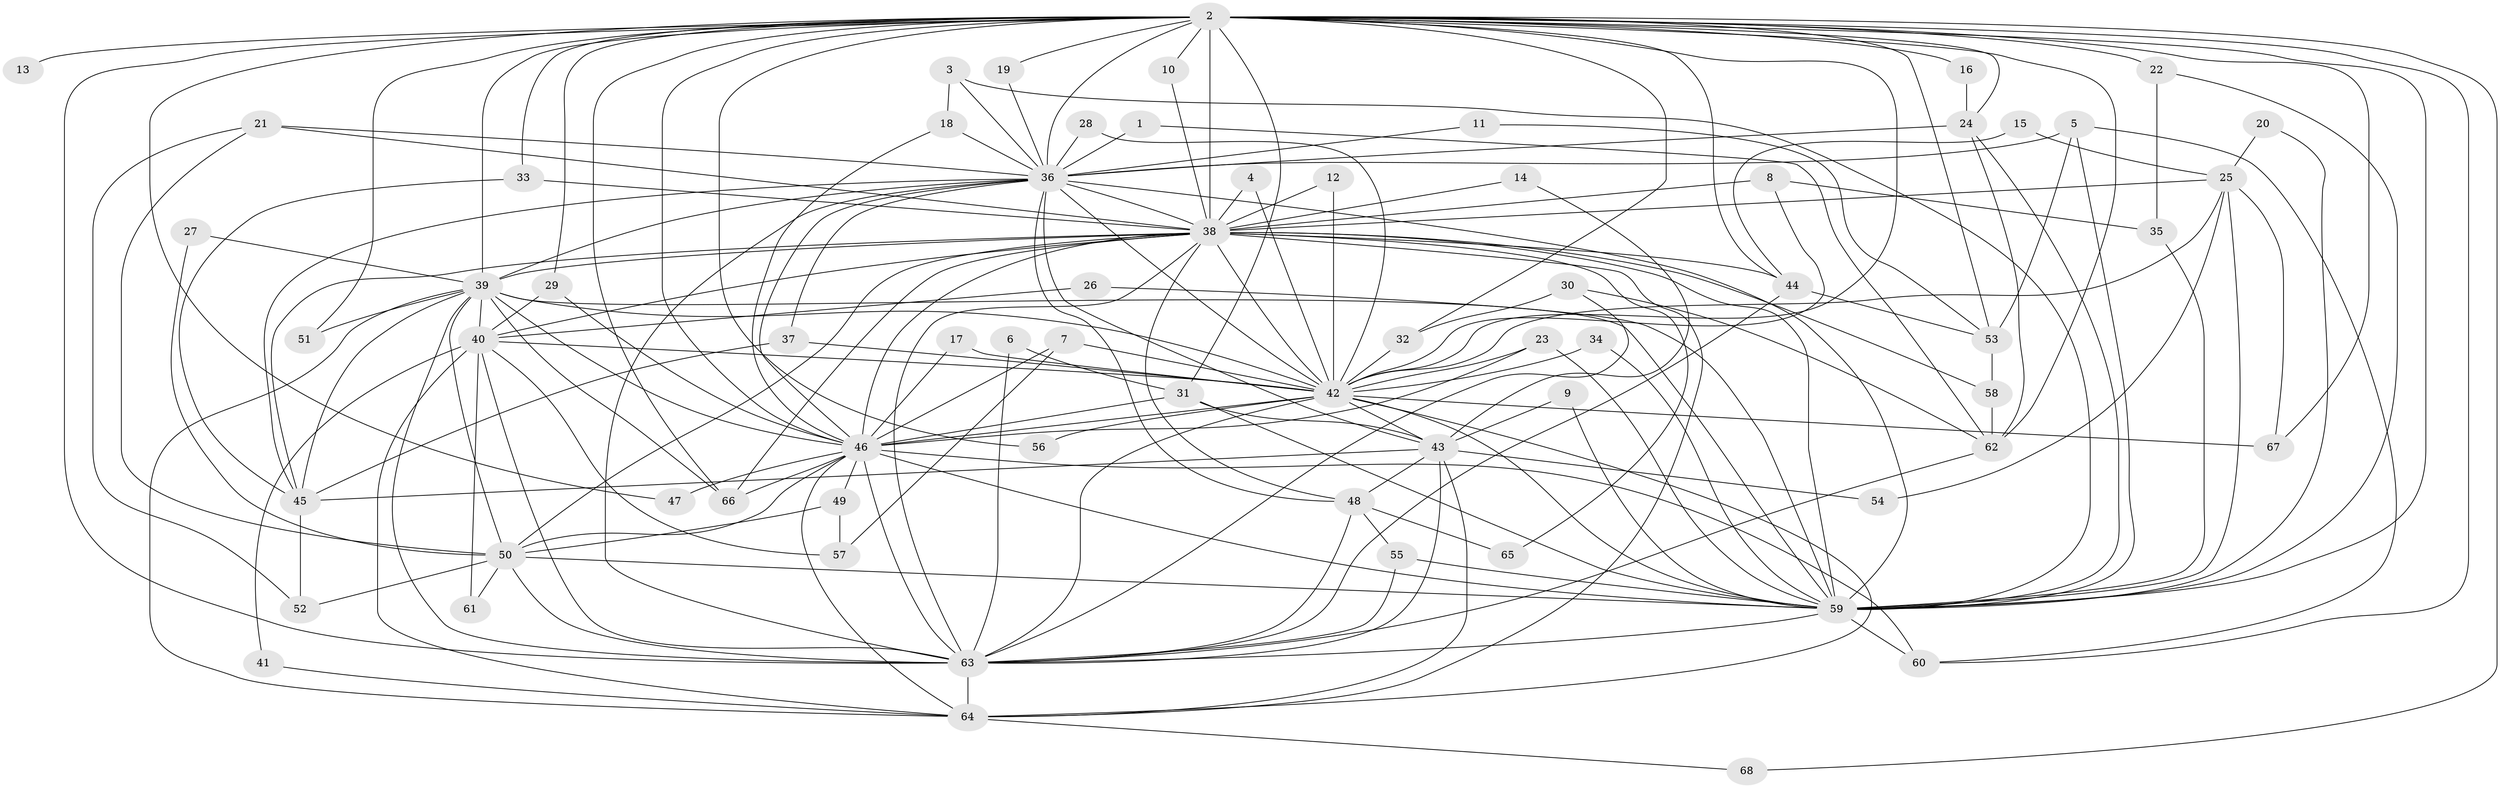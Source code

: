 // original degree distribution, {16: 0.007407407407407408, 28: 0.022222222222222223, 27: 0.007407407407407408, 20: 0.007407407407407408, 24: 0.007407407407407408, 22: 0.014814814814814815, 17: 0.007407407407407408, 4: 0.08148148148148149, 5: 0.05185185185185185, 8: 0.007407407407407408, 3: 0.2222222222222222, 6: 0.022222222222222223, 2: 0.5185185185185185, 7: 0.014814814814814815, 9: 0.007407407407407408}
// Generated by graph-tools (version 1.1) at 2025/25/03/09/25 03:25:38]
// undirected, 68 vertices, 186 edges
graph export_dot {
graph [start="1"]
  node [color=gray90,style=filled];
  1;
  2;
  3;
  4;
  5;
  6;
  7;
  8;
  9;
  10;
  11;
  12;
  13;
  14;
  15;
  16;
  17;
  18;
  19;
  20;
  21;
  22;
  23;
  24;
  25;
  26;
  27;
  28;
  29;
  30;
  31;
  32;
  33;
  34;
  35;
  36;
  37;
  38;
  39;
  40;
  41;
  42;
  43;
  44;
  45;
  46;
  47;
  48;
  49;
  50;
  51;
  52;
  53;
  54;
  55;
  56;
  57;
  58;
  59;
  60;
  61;
  62;
  63;
  64;
  65;
  66;
  67;
  68;
  1 -- 36 [weight=1.0];
  1 -- 62 [weight=1.0];
  2 -- 10 [weight=1.0];
  2 -- 13 [weight=2.0];
  2 -- 16 [weight=1.0];
  2 -- 19 [weight=1.0];
  2 -- 22 [weight=2.0];
  2 -- 24 [weight=1.0];
  2 -- 29 [weight=1.0];
  2 -- 31 [weight=1.0];
  2 -- 32 [weight=1.0];
  2 -- 33 [weight=1.0];
  2 -- 36 [weight=2.0];
  2 -- 38 [weight=6.0];
  2 -- 39 [weight=2.0];
  2 -- 42 [weight=3.0];
  2 -- 44 [weight=1.0];
  2 -- 46 [weight=2.0];
  2 -- 47 [weight=1.0];
  2 -- 51 [weight=1.0];
  2 -- 53 [weight=1.0];
  2 -- 56 [weight=1.0];
  2 -- 59 [weight=3.0];
  2 -- 60 [weight=1.0];
  2 -- 62 [weight=2.0];
  2 -- 63 [weight=2.0];
  2 -- 66 [weight=2.0];
  2 -- 67 [weight=1.0];
  2 -- 68 [weight=1.0];
  3 -- 18 [weight=1.0];
  3 -- 36 [weight=1.0];
  3 -- 59 [weight=1.0];
  4 -- 38 [weight=1.0];
  4 -- 42 [weight=1.0];
  5 -- 36 [weight=1.0];
  5 -- 53 [weight=1.0];
  5 -- 59 [weight=1.0];
  5 -- 60 [weight=1.0];
  6 -- 31 [weight=1.0];
  6 -- 63 [weight=1.0];
  7 -- 42 [weight=1.0];
  7 -- 46 [weight=1.0];
  7 -- 57 [weight=1.0];
  8 -- 35 [weight=1.0];
  8 -- 38 [weight=1.0];
  8 -- 42 [weight=1.0];
  9 -- 43 [weight=1.0];
  9 -- 59 [weight=1.0];
  10 -- 38 [weight=1.0];
  11 -- 36 [weight=1.0];
  11 -- 53 [weight=1.0];
  12 -- 38 [weight=1.0];
  12 -- 42 [weight=1.0];
  14 -- 38 [weight=1.0];
  14 -- 43 [weight=1.0];
  15 -- 25 [weight=1.0];
  15 -- 44 [weight=1.0];
  16 -- 24 [weight=1.0];
  17 -- 42 [weight=1.0];
  17 -- 46 [weight=1.0];
  18 -- 36 [weight=1.0];
  18 -- 46 [weight=1.0];
  19 -- 36 [weight=1.0];
  20 -- 25 [weight=1.0];
  20 -- 59 [weight=1.0];
  21 -- 36 [weight=1.0];
  21 -- 38 [weight=1.0];
  21 -- 50 [weight=1.0];
  21 -- 52 [weight=1.0];
  22 -- 35 [weight=1.0];
  22 -- 59 [weight=1.0];
  23 -- 42 [weight=1.0];
  23 -- 46 [weight=1.0];
  23 -- 59 [weight=1.0];
  24 -- 36 [weight=1.0];
  24 -- 59 [weight=1.0];
  24 -- 62 [weight=1.0];
  25 -- 38 [weight=1.0];
  25 -- 42 [weight=1.0];
  25 -- 54 [weight=1.0];
  25 -- 59 [weight=1.0];
  25 -- 67 [weight=1.0];
  26 -- 40 [weight=1.0];
  26 -- 59 [weight=1.0];
  27 -- 39 [weight=1.0];
  27 -- 50 [weight=1.0];
  28 -- 36 [weight=1.0];
  28 -- 42 [weight=1.0];
  29 -- 40 [weight=1.0];
  29 -- 46 [weight=1.0];
  30 -- 32 [weight=1.0];
  30 -- 62 [weight=1.0];
  30 -- 63 [weight=1.0];
  31 -- 43 [weight=1.0];
  31 -- 46 [weight=1.0];
  31 -- 59 [weight=1.0];
  32 -- 42 [weight=1.0];
  33 -- 38 [weight=2.0];
  33 -- 45 [weight=1.0];
  34 -- 42 [weight=1.0];
  34 -- 59 [weight=2.0];
  35 -- 59 [weight=1.0];
  36 -- 37 [weight=1.0];
  36 -- 38 [weight=3.0];
  36 -- 39 [weight=1.0];
  36 -- 42 [weight=1.0];
  36 -- 43 [weight=2.0];
  36 -- 45 [weight=1.0];
  36 -- 46 [weight=2.0];
  36 -- 48 [weight=1.0];
  36 -- 59 [weight=3.0];
  36 -- 63 [weight=2.0];
  37 -- 42 [weight=1.0];
  37 -- 45 [weight=1.0];
  38 -- 39 [weight=2.0];
  38 -- 40 [weight=1.0];
  38 -- 42 [weight=2.0];
  38 -- 44 [weight=2.0];
  38 -- 45 [weight=1.0];
  38 -- 46 [weight=2.0];
  38 -- 48 [weight=1.0];
  38 -- 50 [weight=1.0];
  38 -- 58 [weight=1.0];
  38 -- 59 [weight=3.0];
  38 -- 63 [weight=2.0];
  38 -- 64 [weight=1.0];
  38 -- 65 [weight=2.0];
  38 -- 66 [weight=1.0];
  39 -- 40 [weight=1.0];
  39 -- 42 [weight=1.0];
  39 -- 45 [weight=1.0];
  39 -- 46 [weight=2.0];
  39 -- 50 [weight=1.0];
  39 -- 51 [weight=1.0];
  39 -- 59 [weight=1.0];
  39 -- 63 [weight=1.0];
  39 -- 64 [weight=1.0];
  39 -- 66 [weight=1.0];
  40 -- 41 [weight=1.0];
  40 -- 42 [weight=1.0];
  40 -- 57 [weight=1.0];
  40 -- 61 [weight=1.0];
  40 -- 63 [weight=1.0];
  40 -- 64 [weight=1.0];
  41 -- 64 [weight=1.0];
  42 -- 43 [weight=1.0];
  42 -- 46 [weight=1.0];
  42 -- 56 [weight=1.0];
  42 -- 59 [weight=1.0];
  42 -- 63 [weight=2.0];
  42 -- 64 [weight=1.0];
  42 -- 67 [weight=1.0];
  43 -- 45 [weight=1.0];
  43 -- 48 [weight=1.0];
  43 -- 54 [weight=1.0];
  43 -- 63 [weight=1.0];
  43 -- 64 [weight=1.0];
  44 -- 53 [weight=1.0];
  44 -- 63 [weight=2.0];
  45 -- 52 [weight=1.0];
  46 -- 47 [weight=1.0];
  46 -- 49 [weight=1.0];
  46 -- 50 [weight=1.0];
  46 -- 59 [weight=1.0];
  46 -- 60 [weight=1.0];
  46 -- 63 [weight=2.0];
  46 -- 64 [weight=1.0];
  46 -- 66 [weight=1.0];
  48 -- 55 [weight=1.0];
  48 -- 63 [weight=1.0];
  48 -- 65 [weight=1.0];
  49 -- 50 [weight=1.0];
  49 -- 57 [weight=1.0];
  50 -- 52 [weight=1.0];
  50 -- 59 [weight=1.0];
  50 -- 61 [weight=1.0];
  50 -- 63 [weight=1.0];
  53 -- 58 [weight=1.0];
  55 -- 59 [weight=1.0];
  55 -- 63 [weight=1.0];
  58 -- 62 [weight=1.0];
  59 -- 60 [weight=2.0];
  59 -- 63 [weight=1.0];
  62 -- 63 [weight=1.0];
  63 -- 64 [weight=1.0];
  64 -- 68 [weight=1.0];
}
